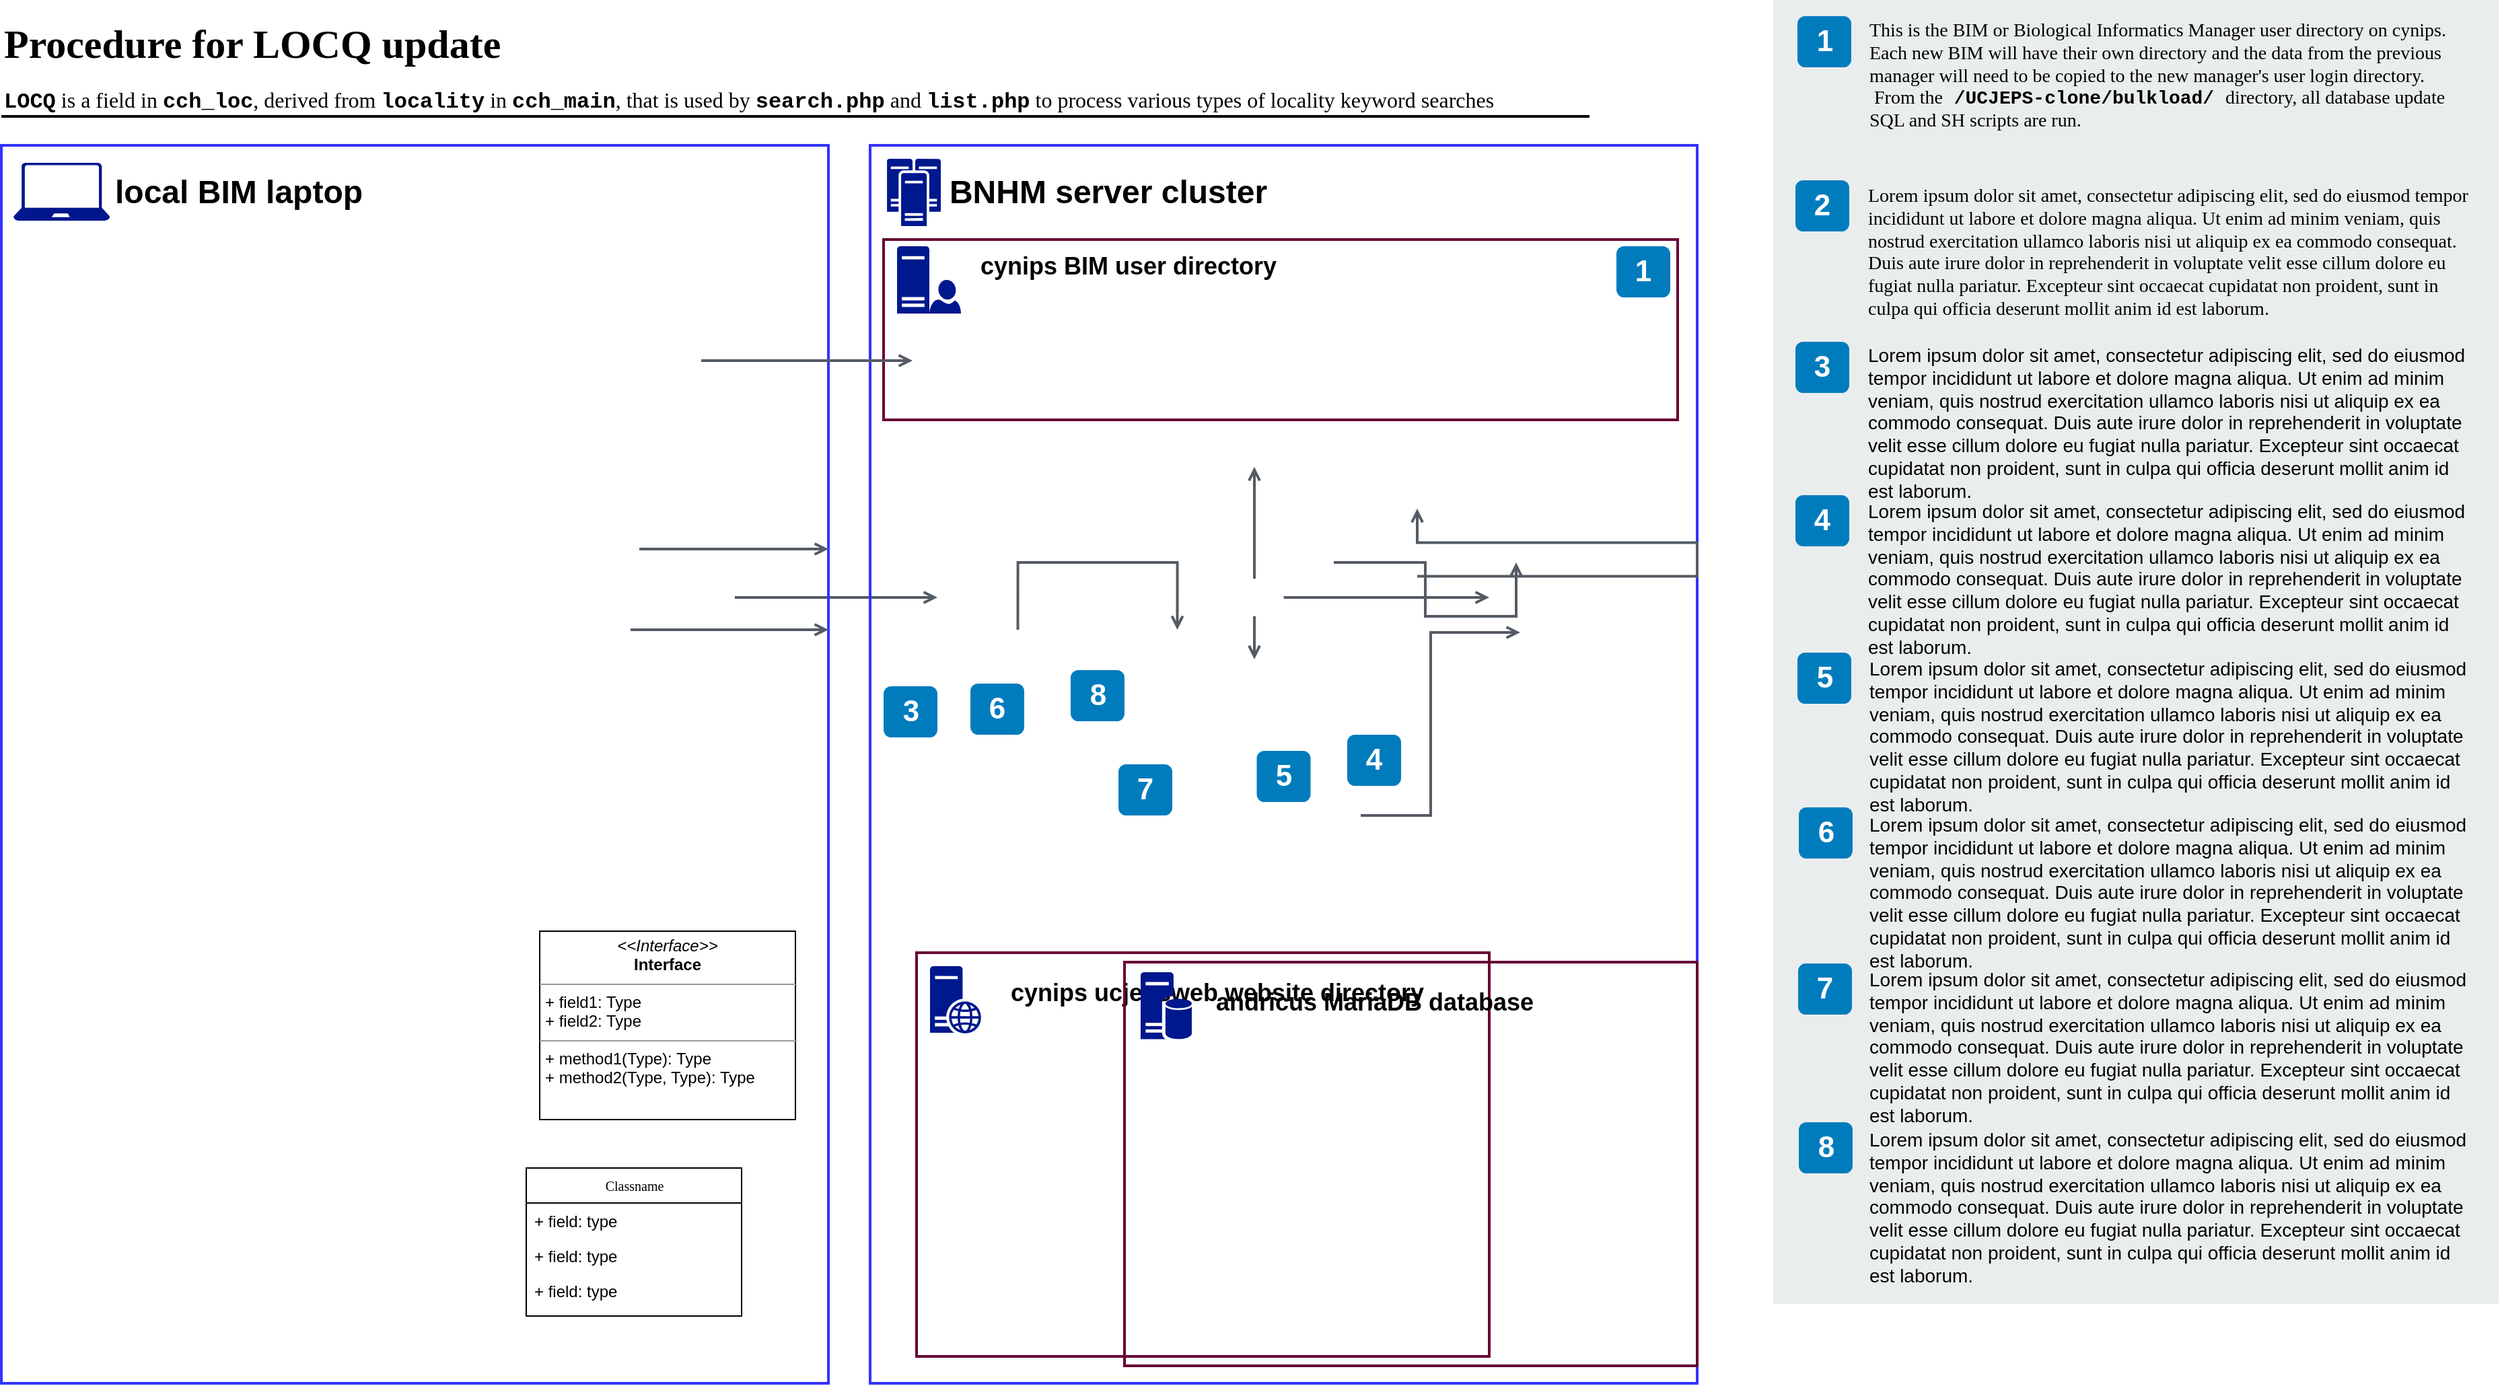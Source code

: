 <mxfile version="26.1.1">
  <diagram name="Page-1" id="34tWn5W8BB_YWIeY7pMG">
    <mxGraphModel dx="1699" dy="550" grid="1" gridSize="10" guides="1" tooltips="1" connect="1" arrows="1" fold="1" page="1" pageScale="1" pageWidth="850" pageHeight="1100" math="0" shadow="0">
      <root>
        <mxCell id="0" />
        <mxCell id="1" parent="0" />
        <mxCell id="e8SXs3Ux3NLzT9OmCRad-7" style="edgeStyle=orthogonalEdgeStyle;rounded=0;orthogonalLoop=1;jettySize=auto;html=1;strokeColor=#545B64;strokeWidth=2;endFill=0;endArrow=open;startArrow=none;" edge="1" parent="1">
          <mxGeometry relative="1" as="geometry">
            <mxPoint x="721" y="482" as="sourcePoint" />
            <mxPoint x="721" y="399" as="targetPoint" />
          </mxGeometry>
        </mxCell>
        <mxCell id="e8SXs3Ux3NLzT9OmCRad-8" style="edgeStyle=orthogonalEdgeStyle;rounded=0;orthogonalLoop=1;jettySize=auto;html=1;strokeColor=#545B64;strokeWidth=2;endFill=0;endArrow=open;startArrow=none;" edge="1" parent="1">
          <mxGeometry relative="1" as="geometry">
            <mxPoint x="721" y="510" as="sourcePoint" />
            <mxPoint x="721" y="542" as="targetPoint" />
          </mxGeometry>
        </mxCell>
        <mxCell id="e8SXs3Ux3NLzT9OmCRad-9" style="edgeStyle=orthogonalEdgeStyle;rounded=0;orthogonalLoop=1;jettySize=auto;html=1;strokeColor=#545B64;strokeWidth=2;endFill=0;endArrow=open;startArrow=none;" edge="1" parent="1">
          <mxGeometry relative="1" as="geometry">
            <mxPoint x="742.805" y="496" as="sourcePoint" />
            <mxPoint x="895.5" y="496" as="targetPoint" />
          </mxGeometry>
        </mxCell>
        <mxCell id="e8SXs3Ux3NLzT9OmCRad-10" value="" style="edgeStyle=orthogonalEdgeStyle;rounded=0;orthogonalLoop=1;jettySize=auto;html=1;strokeColor=#545B64;strokeWidth=2;endFill=0;endArrow=open;startArrow=none;" edge="1" parent="1">
          <mxGeometry relative="1" as="geometry">
            <mxPoint x="335" y="496" as="sourcePoint" />
            <mxPoint x="485.5" y="496" as="targetPoint" />
          </mxGeometry>
        </mxCell>
        <mxCell id="e8SXs3Ux3NLzT9OmCRad-12" value="Procedure for LOCQ update" style="text;html=1;resizable=0;points=[];autosize=1;align=left;verticalAlign=top;spacingTop=-4;fontSize=30;fontStyle=1;fontFamily=Tahoma;" vertex="1" parent="1">
          <mxGeometry x="-210" y="63.5" width="390" height="40" as="geometry" />
        </mxCell>
        <mxCell id="e8SXs3Ux3NLzT9OmCRad-13" value="&lt;font face=&quot;Courier New&quot;&gt;&lt;b&gt;LOCQ&lt;/b&gt;&lt;/font&gt; is a field in &lt;b&gt;&lt;font face=&quot;Courier New&quot;&gt;cch_loc&lt;/font&gt;&lt;/b&gt;, derived from &lt;font face=&quot;Courier New&quot;&gt;&lt;b&gt;locality&lt;/b&gt;&lt;/font&gt; in &lt;b&gt;&lt;font face=&quot;Courier New&quot;&gt;cch&lt;font&gt;_main&lt;/font&gt;&lt;/font&gt;&lt;/b&gt;, that is used by &lt;b&gt;&lt;font face=&quot;Courier New&quot;&gt;search.php&lt;/font&gt;&lt;/b&gt;&amp;nbsp;and &lt;b&gt;&lt;font face=&quot;Courier New&quot;&gt;list.php&lt;/font&gt;&lt;/b&gt; to process various types of locality keyword searches" style="text;html=1;resizable=0;points=[];autosize=1;align=left;verticalAlign=top;spacingTop=-4;fontSize=16;fontFamily=Tahoma;" vertex="1" parent="1">
          <mxGeometry x="-210" y="113.5" width="1200" height="30" as="geometry" />
        </mxCell>
        <mxCell id="e8SXs3Ux3NLzT9OmCRad-14" value="" style="line;strokeWidth=2;html=1;fontSize=14;" vertex="1" parent="1">
          <mxGeometry x="-210" y="133.5" width="1180" height="10" as="geometry" />
        </mxCell>
        <mxCell id="e8SXs3Ux3NLzT9OmCRad-15" value="" style="rounded=0;whiteSpace=wrap;html=1;fillColor=#EAEDED;fontSize=22;fontColor=#FFFFFF;strokeColor=none;labelBackgroundColor=none;" vertex="1" parent="1">
          <mxGeometry x="1106.5" y="52" width="539" height="969" as="geometry" />
        </mxCell>
        <mxCell id="e8SXs3Ux3NLzT9OmCRad-16" value="1" style="rounded=1;whiteSpace=wrap;html=1;fillColor=#007CBD;strokeColor=none;fontColor=#FFFFFF;fontStyle=1;fontSize=22;labelBackgroundColor=none;" vertex="1" parent="1">
          <mxGeometry x="1124.5" y="64" width="40" height="38" as="geometry" />
        </mxCell>
        <mxCell id="e8SXs3Ux3NLzT9OmCRad-17" value="2" style="rounded=1;whiteSpace=wrap;html=1;fillColor=#007CBD;strokeColor=none;fontColor=#FFFFFF;fontStyle=1;fontSize=22;labelBackgroundColor=none;" vertex="1" parent="1">
          <mxGeometry x="1123" y="186" width="40" height="38" as="geometry" />
        </mxCell>
        <mxCell id="e8SXs3Ux3NLzT9OmCRad-18" value="3" style="rounded=1;whiteSpace=wrap;html=1;fillColor=#007CBD;strokeColor=none;fontColor=#FFFFFF;fontStyle=1;fontSize=22;labelBackgroundColor=none;" vertex="1" parent="1">
          <mxGeometry x="1123" y="306" width="40" height="38" as="geometry" />
        </mxCell>
        <mxCell id="e8SXs3Ux3NLzT9OmCRad-19" value="4" style="rounded=1;whiteSpace=wrap;html=1;fillColor=#007CBD;strokeColor=none;fontColor=#FFFFFF;fontStyle=1;fontSize=22;labelBackgroundColor=none;" vertex="1" parent="1">
          <mxGeometry x="1123" y="420" width="40" height="38" as="geometry" />
        </mxCell>
        <mxCell id="e8SXs3Ux3NLzT9OmCRad-20" value="5" style="rounded=1;whiteSpace=wrap;html=1;fillColor=#007CBD;strokeColor=none;fontColor=#FFFFFF;fontStyle=1;fontSize=22;labelBackgroundColor=none;" vertex="1" parent="1">
          <mxGeometry x="1124.5" y="537" width="40" height="38" as="geometry" />
        </mxCell>
        <mxCell id="e8SXs3Ux3NLzT9OmCRad-21" value="6" style="rounded=1;whiteSpace=wrap;html=1;fillColor=#007CBD;strokeColor=none;fontColor=#FFFFFF;fontStyle=1;fontSize=22;labelBackgroundColor=none;" vertex="1" parent="1">
          <mxGeometry x="1125.5" y="652" width="40" height="38" as="geometry" />
        </mxCell>
        <mxCell id="e8SXs3Ux3NLzT9OmCRad-22" value="7" style="rounded=1;whiteSpace=wrap;html=1;fillColor=#007CBD;strokeColor=none;fontColor=#FFFFFF;fontStyle=1;fontSize=22;labelBackgroundColor=none;" vertex="1" parent="1">
          <mxGeometry x="1125" y="768" width="40" height="38" as="geometry" />
        </mxCell>
        <mxCell id="e8SXs3Ux3NLzT9OmCRad-23" value="8" style="rounded=1;whiteSpace=wrap;html=1;fillColor=#007CBD;strokeColor=none;fontColor=#FFFFFF;fontStyle=1;fontSize=22;labelBackgroundColor=none;" vertex="1" parent="1">
          <mxGeometry x="1125.5" y="886" width="40" height="38" as="geometry" />
        </mxCell>
        <mxCell id="e8SXs3Ux3NLzT9OmCRad-24" value="This is the BIM or Biological Informatics Manager user directory on cynips. Each new BIM will have their own directory and the data from the previous manager will need to be copied to the new manager&#39;s user login directory. &amp;nbsp;From the&lt;font face=&quot;Courier New&quot;&gt;&lt;b&gt; /UCJEPS-clone/bulkload/ &lt;/b&gt;&lt;/font&gt;directory, all database update SQL and SH scripts are run." style="text;html=1;align=left;verticalAlign=top;spacingTop=-4;fontSize=14;labelBackgroundColor=none;whiteSpace=wrap;fontFamily=Tahoma;" vertex="1" parent="1">
          <mxGeometry x="1176" y="63.5" width="449" height="96.5" as="geometry" />
        </mxCell>
        <mxCell id="e8SXs3Ux3NLzT9OmCRad-25" value="&lt;span&gt;Lorem ipsum dolor sit amet, consectetur adipiscing elit, sed do eiusmod tempor incididunt ut labore et dolore magna aliqua. Ut enim ad minim veniam, quis nostrud exercitation ullamco laboris nisi ut aliquip ex ea commodo consequat. Duis aute irure dolor in reprehenderit in voluptate velit esse cillum dolore eu fugiat nulla pariatur. Excepteur sint occaecat cupidatat non proident, sunt in culpa qui officia deserunt mollit anim id est laborum.&lt;/span&gt;&lt;br&gt;" style="text;html=1;align=left;verticalAlign=top;spacingTop=-4;fontSize=14;labelBackgroundColor=none;whiteSpace=wrap;fontFamily=Tahoma;" vertex="1" parent="1">
          <mxGeometry x="1175" y="186.5" width="450" height="115" as="geometry" />
        </mxCell>
        <mxCell id="e8SXs3Ux3NLzT9OmCRad-26" value="&lt;span&gt;Lorem ipsum dolor sit amet, consectetur adipiscing elit, sed do eiusmod tempor incididunt ut labore et dolore magna aliqua. Ut enim ad minim veniam, quis nostrud exercitation ullamco laboris nisi ut aliquip ex ea commodo consequat. Duis aute irure dolor in reprehenderit in voluptate velit esse cillum dolore eu fugiat nulla pariatur. Excepteur sint occaecat cupidatat non proident, sunt in culpa qui officia deserunt mollit anim id est laborum.&lt;/span&gt;&lt;br&gt;" style="text;html=1;align=left;verticalAlign=top;spacingTop=-4;fontSize=14;labelBackgroundColor=none;whiteSpace=wrap;" vertex="1" parent="1">
          <mxGeometry x="1175" y="304.5" width="450" height="117" as="geometry" />
        </mxCell>
        <mxCell id="e8SXs3Ux3NLzT9OmCRad-27" value="&lt;span&gt;Lorem ipsum dolor sit amet, consectetur adipiscing elit, sed do eiusmod tempor incididunt ut labore et dolore magna aliqua. Ut enim ad minim veniam, quis nostrud exercitation ullamco laboris nisi ut aliquip ex ea commodo consequat. Duis aute irure dolor in reprehenderit in voluptate velit esse cillum dolore eu fugiat nulla pariatur. Excepteur sint occaecat cupidatat non proident, sunt in culpa qui officia deserunt mollit anim id est laborum.&lt;/span&gt;&lt;br&gt;" style="text;html=1;align=left;verticalAlign=top;spacingTop=-4;fontSize=14;labelBackgroundColor=none;whiteSpace=wrap;" vertex="1" parent="1">
          <mxGeometry x="1175" y="420.5" width="450" height="121" as="geometry" />
        </mxCell>
        <mxCell id="e8SXs3Ux3NLzT9OmCRad-28" value="&lt;span&gt;Lorem ipsum dolor sit amet, consectetur adipiscing elit, sed do eiusmod tempor incididunt ut labore et dolore magna aliqua. Ut enim ad minim veniam, quis nostrud exercitation ullamco laboris nisi ut aliquip ex ea commodo consequat. Duis aute irure dolor in reprehenderit in voluptate velit esse cillum dolore eu fugiat nulla pariatur. Excepteur sint occaecat cupidatat non proident, sunt in culpa qui officia deserunt mollit anim id est laborum.&lt;/span&gt;&lt;br&gt;" style="text;html=1;align=left;verticalAlign=top;spacingTop=-4;fontSize=14;labelBackgroundColor=none;whiteSpace=wrap;" vertex="1" parent="1">
          <mxGeometry x="1176" y="537.5" width="449" height="114" as="geometry" />
        </mxCell>
        <mxCell id="e8SXs3Ux3NLzT9OmCRad-29" value="&lt;span&gt;Lorem ipsum dolor sit amet, consectetur adipiscing elit, sed do eiusmod tempor incididunt ut labore et dolore magna aliqua. Ut enim ad minim veniam, quis nostrud exercitation ullamco laboris nisi ut aliquip ex ea commodo consequat. Duis aute irure dolor in reprehenderit in voluptate velit esse cillum dolore eu fugiat nulla pariatur. Excepteur sint occaecat cupidatat non proident, sunt in culpa qui officia deserunt mollit anim id est laborum.&lt;/span&gt;&lt;br&gt;" style="text;html=1;align=left;verticalAlign=top;spacingTop=-4;fontSize=14;labelBackgroundColor=none;whiteSpace=wrap;" vertex="1" parent="1">
          <mxGeometry x="1176" y="653.5" width="450" height="118" as="geometry" />
        </mxCell>
        <mxCell id="e8SXs3Ux3NLzT9OmCRad-30" value="&lt;span&gt;Lorem ipsum dolor sit amet, consectetur adipiscing elit, sed do eiusmod tempor incididunt ut labore et dolore magna aliqua. Ut enim ad minim veniam, quis nostrud exercitation ullamco laboris nisi ut aliquip ex ea commodo consequat. Duis aute irure dolor in reprehenderit in voluptate velit esse cillum dolore eu fugiat nulla pariatur. Excepteur sint occaecat cupidatat non proident, sunt in culpa qui officia deserunt mollit anim id est laborum.&lt;/span&gt;&lt;br&gt;" style="text;html=1;align=left;verticalAlign=top;spacingTop=-4;fontSize=14;labelBackgroundColor=none;whiteSpace=wrap;" vertex="1" parent="1">
          <mxGeometry x="1176" y="768.5" width="449" height="113" as="geometry" />
        </mxCell>
        <mxCell id="e8SXs3Ux3NLzT9OmCRad-31" value="&lt;span&gt;Lorem ipsum dolor sit amet, consectetur adipiscing elit, sed do eiusmod tempor incididunt ut labore et dolore magna aliqua. Ut enim ad minim veniam, quis nostrud exercitation ullamco laboris nisi ut aliquip ex ea commodo consequat. Duis aute irure dolor in reprehenderit in voluptate velit esse cillum dolore eu fugiat nulla pariatur. Excepteur sint occaecat cupidatat non proident, sunt in culpa qui officia deserunt mollit anim id est laborum.&lt;/span&gt;&lt;br&gt;" style="text;html=1;align=left;verticalAlign=top;spacingTop=-4;fontSize=14;labelBackgroundColor=none;whiteSpace=wrap;" vertex="1" parent="1">
          <mxGeometry x="1176" y="887.5" width="449" height="124" as="geometry" />
        </mxCell>
        <mxCell id="e8SXs3Ux3NLzT9OmCRad-32" value="3" style="rounded=1;whiteSpace=wrap;html=1;fillColor=#007CBD;strokeColor=none;fontColor=#FFFFFF;fontStyle=1;fontSize=22;" vertex="1" parent="1">
          <mxGeometry x="445.5" y="562" width="40" height="38" as="geometry" />
        </mxCell>
        <mxCell id="e8SXs3Ux3NLzT9OmCRad-38" value="" style="whiteSpace=wrap;html=1;dashed=0;fontColor=#AAB7B8;fontStyle=0;align=left;verticalAlign=top;strokeColor=#3333FF;fillColor=none;gradientColor=none;spacingLeft=30;container=1;pointerEvents=0;collapsible=0;recursiveResize=0;strokeWidth=2;" vertex="1" parent="1">
          <mxGeometry x="435.5" y="160" width="614.5" height="920" as="geometry" />
        </mxCell>
        <mxCell id="e8SXs3Ux3NLzT9OmCRad-40" value="BNHM server cluster" style="text;strokeColor=none;fillColor=none;html=1;fontSize=24;fontStyle=1;verticalAlign=middle;align=center;" vertex="1" parent="e8SXs3Ux3NLzT9OmCRad-38">
          <mxGeometry x="52.5" y="15" width="247.5" height="40" as="geometry" />
        </mxCell>
        <mxCell id="e8SXs3Ux3NLzT9OmCRad-41" value="" style="whiteSpace=wrap;html=1;dashed=0;fontColor=#AAB7B8;fontStyle=0;align=left;verticalAlign=top;strokeColor=#660033;fillColor=none;gradientColor=none;spacingLeft=30;container=1;pointerEvents=0;collapsible=0;recursiveResize=0;strokeWidth=2;" vertex="1" parent="e8SXs3Ux3NLzT9OmCRad-38">
          <mxGeometry x="34.5" y="600" width="425.5" height="300" as="geometry" />
        </mxCell>
        <mxCell id="e8SXs3Ux3NLzT9OmCRad-42" value="cynips ucjepsweb website directory" style="text;strokeColor=none;fillColor=none;html=1;fontSize=18;fontStyle=1;verticalAlign=middle;align=center;" vertex="1" parent="e8SXs3Ux3NLzT9OmCRad-41">
          <mxGeometry x="48" y="10" width="350" height="40" as="geometry" />
        </mxCell>
        <mxCell id="e8SXs3Ux3NLzT9OmCRad-43" value="" style="sketch=0;aspect=fixed;pointerEvents=1;shadow=0;dashed=0;html=1;strokeColor=none;labelPosition=center;verticalLabelPosition=bottom;verticalAlign=top;align=center;fillColor=#00188D;shape=mxgraph.mscae.enterprise.web_server" vertex="1" parent="e8SXs3Ux3NLzT9OmCRad-41">
          <mxGeometry x="10" y="10" width="38" height="50" as="geometry" />
        </mxCell>
        <mxCell id="e8SXs3Ux3NLzT9OmCRad-44" value="" style="whiteSpace=wrap;html=1;dashed=0;fontColor=#AAB7B8;fontStyle=0;align=left;verticalAlign=top;strokeColor=#660033;fillColor=none;gradientColor=none;spacingLeft=30;container=1;pointerEvents=0;collapsible=0;recursiveResize=0;strokeWidth=2;" vertex="1" parent="e8SXs3Ux3NLzT9OmCRad-38">
          <mxGeometry x="189" y="607" width="425.5" height="300" as="geometry" />
        </mxCell>
        <mxCell id="e8SXs3Ux3NLzT9OmCRad-45" value="andricus MariaDB database" style="text;strokeColor=none;fillColor=none;html=1;fontSize=18;fontStyle=1;verticalAlign=middle;align=center;" vertex="1" parent="e8SXs3Ux3NLzT9OmCRad-44">
          <mxGeometry x="61.75" y="10" width="247.5" height="40" as="geometry" />
        </mxCell>
        <mxCell id="e8SXs3Ux3NLzT9OmCRad-39" value="" style="sketch=0;aspect=fixed;pointerEvents=1;shadow=0;dashed=0;html=1;strokeColor=none;labelPosition=center;verticalLabelPosition=bottom;verticalAlign=top;align=center;fillColor=#00188D;shape=mxgraph.mscae.enterprise.database_server" vertex="1" parent="e8SXs3Ux3NLzT9OmCRad-44">
          <mxGeometry x="12" y="7.5" width="38" height="50" as="geometry" />
        </mxCell>
        <mxCell id="e8SXs3Ux3NLzT9OmCRad-46" value="" style="sketch=0;aspect=fixed;pointerEvents=1;shadow=0;dashed=0;html=1;strokeColor=none;labelPosition=center;verticalLabelPosition=bottom;verticalAlign=top;align=center;fillColor=#00188D;shape=mxgraph.mscae.enterprise.cluster_server" vertex="1" parent="e8SXs3Ux3NLzT9OmCRad-38">
          <mxGeometry x="12.5" y="10" width="40" height="50" as="geometry" />
        </mxCell>
        <mxCell id="e8SXs3Ux3NLzT9OmCRad-47" value="" style="whiteSpace=wrap;html=1;dashed=0;fontColor=#AAB7B8;fontStyle=0;align=left;verticalAlign=top;strokeColor=#660033;fillColor=none;gradientColor=none;spacingLeft=30;container=1;pointerEvents=0;collapsible=0;recursiveResize=0;strokeWidth=2;" vertex="1" parent="e8SXs3Ux3NLzT9OmCRad-38">
          <mxGeometry x="10" y="70" width="590" height="134" as="geometry" />
        </mxCell>
        <mxCell id="e8SXs3Ux3NLzT9OmCRad-48" value="cynips BIM user directory" style="text;strokeColor=none;fillColor=none;html=1;fontSize=18;fontStyle=1;verticalAlign=middle;align=center;" vertex="1" parent="e8SXs3Ux3NLzT9OmCRad-47">
          <mxGeometry x="57.5" width="247.5" height="40" as="geometry" />
        </mxCell>
        <mxCell id="e8SXs3Ux3NLzT9OmCRad-49" value="" style="sketch=0;aspect=fixed;pointerEvents=1;shadow=0;dashed=0;html=1;strokeColor=none;labelPosition=center;verticalLabelPosition=bottom;verticalAlign=top;align=center;fillColor=#00188D;shape=mxgraph.azure.user;fontSize=10;" vertex="1" parent="e8SXs3Ux3NLzT9OmCRad-47">
          <mxGeometry x="34" y="30" width="23.5" height="25" as="geometry" />
        </mxCell>
        <mxCell id="e8SXs3Ux3NLzT9OmCRad-50" value="" style="sketch=0;aspect=fixed;pointerEvents=1;shadow=0;dashed=0;html=1;strokeColor=none;labelPosition=center;verticalLabelPosition=bottom;verticalAlign=top;align=center;fillColor=#00188D;shape=mxgraph.mscae.enterprise.server_generic" vertex="1" parent="e8SXs3Ux3NLzT9OmCRad-47">
          <mxGeometry x="10" y="5" width="24" height="50" as="geometry" />
        </mxCell>
        <mxCell id="e8SXs3Ux3NLzT9OmCRad-60" value="1" style="rounded=1;whiteSpace=wrap;html=1;fillColor=#007CBD;strokeColor=none;fontColor=#FFFFFF;fontStyle=1;fontSize=22;labelBackgroundColor=none;" vertex="1" parent="e8SXs3Ux3NLzT9OmCRad-47">
          <mxGeometry x="544.5" y="5" width="40" height="38" as="geometry" />
        </mxCell>
        <mxCell id="e8SXs3Ux3NLzT9OmCRad-35" value="6" style="rounded=1;whiteSpace=wrap;html=1;fillColor=#007CBD;strokeColor=none;fontColor=#FFFFFF;fontStyle=1;fontSize=22;" vertex="1" parent="e8SXs3Ux3NLzT9OmCRad-38">
          <mxGeometry x="74.5" y="400" width="40" height="38" as="geometry" />
        </mxCell>
        <mxCell id="e8SXs3Ux3NLzT9OmCRad-37" value="8" style="rounded=1;whiteSpace=wrap;html=1;fillColor=#007CBD;strokeColor=none;fontColor=#FFFFFF;fontStyle=1;fontSize=22;" vertex="1" parent="e8SXs3Ux3NLzT9OmCRad-38">
          <mxGeometry x="149" y="390" width="40" height="38" as="geometry" />
        </mxCell>
        <mxCell id="e8SXs3Ux3NLzT9OmCRad-36" value="7" style="rounded=1;whiteSpace=wrap;html=1;fillColor=#007CBD;strokeColor=none;fontColor=#FFFFFF;fontStyle=1;fontSize=22;" vertex="1" parent="e8SXs3Ux3NLzT9OmCRad-38">
          <mxGeometry x="184.5" y="460" width="40" height="38" as="geometry" />
        </mxCell>
        <mxCell id="e8SXs3Ux3NLzT9OmCRad-34" value="5" style="rounded=1;whiteSpace=wrap;html=1;fillColor=#007CBD;strokeColor=none;fontColor=#FFFFFF;fontStyle=1;fontSize=22;" vertex="1" parent="e8SXs3Ux3NLzT9OmCRad-38">
          <mxGeometry x="287.25" y="450" width="40" height="38" as="geometry" />
        </mxCell>
        <mxCell id="e8SXs3Ux3NLzT9OmCRad-33" value="4" style="rounded=1;whiteSpace=wrap;html=1;fillColor=#007CBD;strokeColor=none;fontColor=#FFFFFF;fontStyle=1;fontSize=22;" vertex="1" parent="e8SXs3Ux3NLzT9OmCRad-38">
          <mxGeometry x="354.5" y="438" width="40" height="38" as="geometry" />
        </mxCell>
        <mxCell id="e8SXs3Ux3NLzT9OmCRad-6" style="edgeStyle=orthogonalEdgeStyle;rounded=0;orthogonalLoop=1;jettySize=auto;html=1;strokeColor=#545B64;strokeWidth=2;endFill=0;endArrow=open;startArrow=none;" edge="1" parent="e8SXs3Ux3NLzT9OmCRad-38">
          <mxGeometry relative="1" as="geometry">
            <mxPoint x="344.5" y="310" as="sourcePoint" />
            <mxPoint x="480" y="310" as="targetPoint" />
            <Array as="points">
              <mxPoint x="412.5" y="310" />
              <mxPoint x="412.5" y="350" />
              <mxPoint x="480.5" y="350" />
            </Array>
          </mxGeometry>
        </mxCell>
        <mxCell id="e8SXs3Ux3NLzT9OmCRad-5" style="edgeStyle=orthogonalEdgeStyle;rounded=0;orthogonalLoop=1;jettySize=auto;html=1;strokeColor=#545B64;strokeWidth=2;endFill=0;endArrow=open;startArrow=none;" edge="1" parent="e8SXs3Ux3NLzT9OmCRad-38">
          <mxGeometry relative="1" as="geometry">
            <mxPoint x="406.5" y="320.28" as="sourcePoint" />
            <mxPoint x="406.5" y="270.002" as="targetPoint" />
            <Array as="points">
              <mxPoint x="614.5" y="320.28" />
              <mxPoint x="614.5" y="295.28" />
              <mxPoint x="406.5" y="295.28" />
            </Array>
          </mxGeometry>
        </mxCell>
        <mxCell id="e8SXs3Ux3NLzT9OmCRad-4" style="edgeStyle=orthogonalEdgeStyle;rounded=0;orthogonalLoop=1;jettySize=auto;html=1;strokeColor=#545B64;strokeWidth=2;endFill=0;endArrow=open;startArrow=none;" edge="1" parent="e8SXs3Ux3NLzT9OmCRad-38">
          <mxGeometry relative="1" as="geometry">
            <Array as="points">
              <mxPoint x="416.5" y="498" />
              <mxPoint x="416.5" y="362" />
            </Array>
            <mxPoint x="364.5" y="498" as="sourcePoint" />
            <mxPoint x="483.0" y="362" as="targetPoint" />
          </mxGeometry>
        </mxCell>
        <mxCell id="e8SXs3Ux3NLzT9OmCRad-3" style="edgeStyle=orthogonalEdgeStyle;rounded=0;orthogonalLoop=1;jettySize=auto;html=1;strokeColor=#545B64;strokeWidth=2;endFill=0;endArrow=open;startArrow=none;" edge="1" parent="e8SXs3Ux3NLzT9OmCRad-38">
          <mxGeometry relative="1" as="geometry">
            <mxPoint x="109.75" y="360.0" as="sourcePoint" />
            <mxPoint x="228.25" y="360" as="targetPoint" />
            <Array as="points">
              <mxPoint x="110.25" y="310" />
              <mxPoint x="228.25" y="310" />
            </Array>
          </mxGeometry>
        </mxCell>
        <mxCell id="e8SXs3Ux3NLzT9OmCRad-51" value="" style="whiteSpace=wrap;html=1;dashed=0;fontColor=#AAB7B8;fontStyle=0;align=left;verticalAlign=top;strokeColor=#3333FF;fillColor=none;gradientColor=none;spacingLeft=30;container=1;pointerEvents=0;collapsible=0;recursiveResize=0;strokeWidth=2;" vertex="1" parent="1">
          <mxGeometry x="-210" y="160" width="614.5" height="920" as="geometry" />
        </mxCell>
        <mxCell id="e8SXs3Ux3NLzT9OmCRad-52" value="local BIM laptop" style="text;strokeColor=none;fillColor=none;html=1;fontSize=24;fontStyle=1;verticalAlign=middle;align=center;" vertex="1" parent="e8SXs3Ux3NLzT9OmCRad-51">
          <mxGeometry x="52.5" y="15" width="247.5" height="40" as="geometry" />
        </mxCell>
        <mxCell id="e8SXs3Ux3NLzT9OmCRad-53" value="" style="sketch=0;aspect=fixed;pointerEvents=1;shadow=0;dashed=0;html=1;strokeColor=none;labelPosition=center;verticalLabelPosition=bottom;verticalAlign=top;align=center;fillColor=#00188D;shape=mxgraph.azure.laptop" vertex="1" parent="e8SXs3Ux3NLzT9OmCRad-51">
          <mxGeometry x="9" y="13" width="71.67" height="43" as="geometry" />
        </mxCell>
        <mxCell id="e8SXs3Ux3NLzT9OmCRad-55" value="Classname" style="swimlane;html=1;fontStyle=0;childLayout=stackLayout;horizontal=1;startSize=26;fillColor=none;horizontalStack=0;resizeParent=1;resizeLast=0;collapsible=1;marginBottom=0;swimlaneFillColor=#ffffff;rounded=0;shadow=0;comic=0;labelBackgroundColor=none;strokeWidth=1;fontFamily=Verdana;fontSize=10;align=center;" vertex="1" parent="e8SXs3Ux3NLzT9OmCRad-51">
          <mxGeometry x="390" y="760" width="160" height="110" as="geometry" />
        </mxCell>
        <mxCell id="e8SXs3Ux3NLzT9OmCRad-56" value="+ field: type" style="text;html=1;strokeColor=none;fillColor=none;align=left;verticalAlign=top;spacingLeft=4;spacingRight=4;whiteSpace=wrap;overflow=hidden;rotatable=0;points=[[0,0.5],[1,0.5]];portConstraint=eastwest;" vertex="1" parent="e8SXs3Ux3NLzT9OmCRad-55">
          <mxGeometry y="26" width="160" height="26" as="geometry" />
        </mxCell>
        <mxCell id="e8SXs3Ux3NLzT9OmCRad-57" value="+ field: type" style="text;html=1;strokeColor=none;fillColor=none;align=left;verticalAlign=top;spacingLeft=4;spacingRight=4;whiteSpace=wrap;overflow=hidden;rotatable=0;points=[[0,0.5],[1,0.5]];portConstraint=eastwest;" vertex="1" parent="e8SXs3Ux3NLzT9OmCRad-55">
          <mxGeometry y="52" width="160" height="26" as="geometry" />
        </mxCell>
        <mxCell id="e8SXs3Ux3NLzT9OmCRad-58" value="+ field: type" style="text;html=1;strokeColor=none;fillColor=none;align=left;verticalAlign=top;spacingLeft=4;spacingRight=4;whiteSpace=wrap;overflow=hidden;rotatable=0;points=[[0,0.5],[1,0.5]];portConstraint=eastwest;" vertex="1" parent="e8SXs3Ux3NLzT9OmCRad-55">
          <mxGeometry y="78" width="160" height="26" as="geometry" />
        </mxCell>
        <mxCell id="e8SXs3Ux3NLzT9OmCRad-11" value="" style="edgeStyle=orthogonalEdgeStyle;rounded=0;orthogonalLoop=1;jettySize=auto;html=1;strokeColor=#545B64;strokeWidth=2;endFill=0;endArrow=open;startArrow=none;" edge="1" parent="e8SXs3Ux3NLzT9OmCRad-51">
          <mxGeometry relative="1" as="geometry">
            <mxPoint x="519.995" y="160" as="sourcePoint" />
            <mxPoint x="677.01" y="160.0" as="targetPoint" />
          </mxGeometry>
        </mxCell>
        <mxCell id="e8SXs3Ux3NLzT9OmCRad-1" value="" style="edgeStyle=orthogonalEdgeStyle;rounded=0;orthogonalLoop=1;jettySize=auto;html=1;strokeColor=#545B64;strokeWidth=2;endFill=0;endArrow=open;startArrow=none;" edge="1" parent="e8SXs3Ux3NLzT9OmCRad-51">
          <mxGeometry relative="1" as="geometry">
            <mxPoint x="467.49" y="360" as="sourcePoint" />
            <mxPoint x="614.505" y="360" as="targetPoint" />
          </mxGeometry>
        </mxCell>
        <mxCell id="e8SXs3Ux3NLzT9OmCRad-2" value="" style="edgeStyle=orthogonalEdgeStyle;rounded=0;orthogonalLoop=1;jettySize=auto;html=1;strokeColor=#545B64;strokeWidth=2;endFill=0;endArrow=open;startArrow=none;" edge="1" parent="e8SXs3Ux3NLzT9OmCRad-51">
          <mxGeometry relative="1" as="geometry">
            <mxPoint x="474.0" y="300" as="sourcePoint" />
            <mxPoint x="614.5" y="300" as="targetPoint" />
          </mxGeometry>
        </mxCell>
        <mxCell id="e8SXs3Ux3NLzT9OmCRad-54" value="&lt;p style=&quot;margin:0px;margin-top:4px;text-align:center;&quot;&gt;&lt;i&gt;&amp;lt;&amp;lt;Interface&amp;gt;&amp;gt;&lt;/i&gt;&lt;br/&gt;&lt;b&gt;Interface&lt;/b&gt;&lt;/p&gt;&lt;hr size=&quot;1&quot;/&gt;&lt;p style=&quot;margin:0px;margin-left:4px;&quot;&gt;+ field1: Type&lt;br/&gt;+ field2: Type&lt;/p&gt;&lt;hr size=&quot;1&quot;/&gt;&lt;p style=&quot;margin:0px;margin-left:4px;&quot;&gt;+ method1(Type): Type&lt;br/&gt;+ method2(Type, Type): Type&lt;/p&gt;" style="verticalAlign=top;align=left;overflow=fill;fontSize=12;fontFamily=Helvetica;html=1;rounded=0;shadow=0;comic=0;labelBackgroundColor=none;strokeWidth=1" vertex="1" parent="1">
          <mxGeometry x="190" y="744" width="190" height="140" as="geometry" />
        </mxCell>
      </root>
    </mxGraphModel>
  </diagram>
</mxfile>
